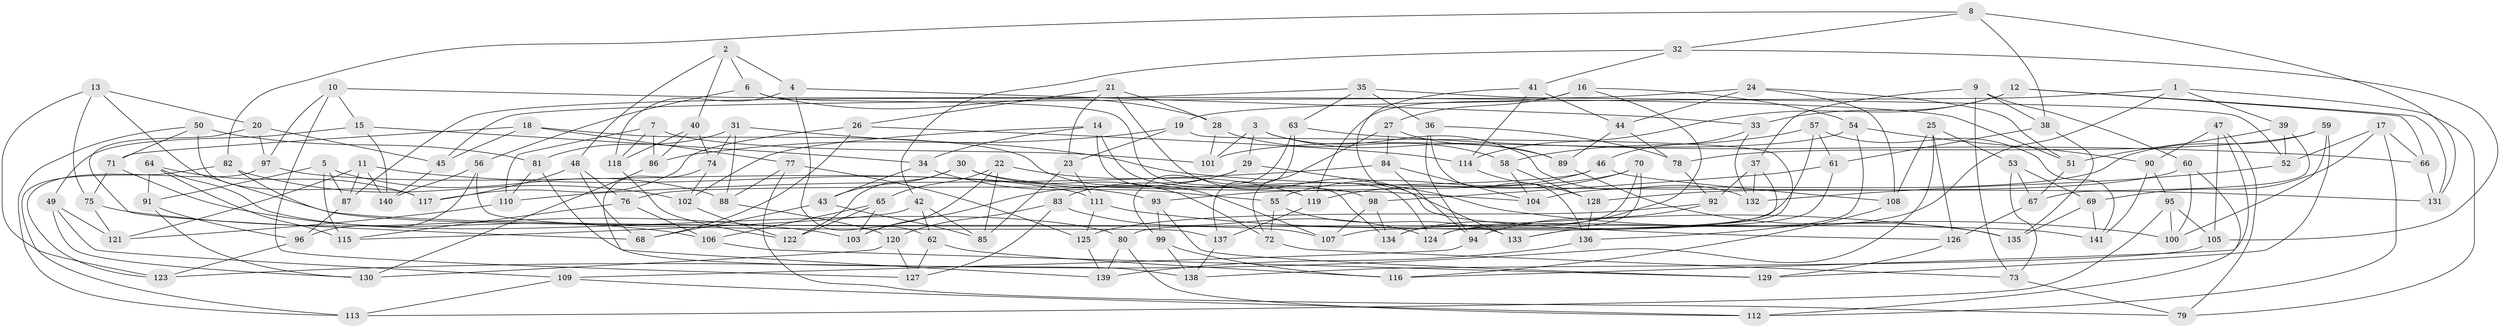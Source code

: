 // Generated by graph-tools (version 1.1) at 2025/57/03/09/25 04:57:23]
// undirected, 141 vertices, 282 edges
graph export_dot {
graph [start="1"]
  node [color=gray90,style=filled];
  1;
  2;
  3;
  4;
  5;
  6;
  7;
  8;
  9;
  10;
  11;
  12;
  13;
  14;
  15;
  16;
  17;
  18;
  19;
  20;
  21;
  22;
  23;
  24;
  25;
  26;
  27;
  28;
  29;
  30;
  31;
  32;
  33;
  34;
  35;
  36;
  37;
  38;
  39;
  40;
  41;
  42;
  43;
  44;
  45;
  46;
  47;
  48;
  49;
  50;
  51;
  52;
  53;
  54;
  55;
  56;
  57;
  58;
  59;
  60;
  61;
  62;
  63;
  64;
  65;
  66;
  67;
  68;
  69;
  70;
  71;
  72;
  73;
  74;
  75;
  76;
  77;
  78;
  79;
  80;
  81;
  82;
  83;
  84;
  85;
  86;
  87;
  88;
  89;
  90;
  91;
  92;
  93;
  94;
  95;
  96;
  97;
  98;
  99;
  100;
  101;
  102;
  103;
  104;
  105;
  106;
  107;
  108;
  109;
  110;
  111;
  112;
  113;
  114;
  115;
  116;
  117;
  118;
  119;
  120;
  121;
  122;
  123;
  124;
  125;
  126;
  127;
  128;
  129;
  130;
  131;
  132;
  133;
  134;
  135;
  136;
  137;
  138;
  139;
  140;
  141;
  1 -- 19;
  1 -- 79;
  1 -- 39;
  1 -- 124;
  2 -- 6;
  2 -- 4;
  2 -- 48;
  2 -- 40;
  3 -- 101;
  3 -- 89;
  3 -- 132;
  3 -- 29;
  4 -- 118;
  4 -- 62;
  4 -- 33;
  5 -- 115;
  5 -- 91;
  5 -- 88;
  5 -- 87;
  6 -- 28;
  6 -- 56;
  6 -- 124;
  7 -- 86;
  7 -- 101;
  7 -- 118;
  7 -- 110;
  8 -- 38;
  8 -- 82;
  8 -- 32;
  8 -- 131;
  9 -- 73;
  9 -- 38;
  9 -- 37;
  9 -- 60;
  10 -- 51;
  10 -- 127;
  10 -- 97;
  10 -- 15;
  11 -- 87;
  11 -- 93;
  11 -- 121;
  11 -- 140;
  12 -- 131;
  12 -- 114;
  12 -- 33;
  12 -- 66;
  13 -- 123;
  13 -- 141;
  13 -- 20;
  13 -- 75;
  14 -- 34;
  14 -- 102;
  14 -- 98;
  14 -- 134;
  15 -- 140;
  15 -- 49;
  15 -- 34;
  16 -- 27;
  16 -- 54;
  16 -- 134;
  16 -- 119;
  17 -- 112;
  17 -- 66;
  17 -- 52;
  17 -- 69;
  18 -- 71;
  18 -- 107;
  18 -- 45;
  18 -- 77;
  19 -- 23;
  19 -- 86;
  19 -- 133;
  20 -- 97;
  20 -- 45;
  20 -- 68;
  21 -- 26;
  21 -- 126;
  21 -- 23;
  21 -- 28;
  22 -- 103;
  22 -- 119;
  22 -- 85;
  22 -- 65;
  23 -- 111;
  23 -- 85;
  24 -- 51;
  24 -- 45;
  24 -- 108;
  24 -- 44;
  25 -- 123;
  25 -- 126;
  25 -- 53;
  25 -- 108;
  26 -- 68;
  26 -- 114;
  26 -- 117;
  27 -- 84;
  27 -- 89;
  27 -- 72;
  28 -- 58;
  28 -- 101;
  29 -- 100;
  29 -- 83;
  29 -- 103;
  30 -- 72;
  30 -- 104;
  30 -- 43;
  30 -- 122;
  31 -- 74;
  31 -- 81;
  31 -- 131;
  31 -- 88;
  32 -- 41;
  32 -- 42;
  32 -- 105;
  33 -- 46;
  33 -- 132;
  34 -- 55;
  34 -- 43;
  35 -- 36;
  35 -- 63;
  35 -- 87;
  35 -- 52;
  36 -- 78;
  36 -- 136;
  36 -- 94;
  37 -- 92;
  37 -- 132;
  37 -- 133;
  38 -- 135;
  38 -- 61;
  39 -- 67;
  39 -- 52;
  39 -- 51;
  40 -- 86;
  40 -- 74;
  40 -- 118;
  41 -- 114;
  41 -- 133;
  41 -- 44;
  42 -- 85;
  42 -- 115;
  42 -- 62;
  43 -- 68;
  43 -- 85;
  44 -- 89;
  44 -- 78;
  45 -- 140;
  46 -- 108;
  46 -- 76;
  46 -- 55;
  47 -- 105;
  47 -- 116;
  47 -- 79;
  47 -- 90;
  48 -- 68;
  48 -- 117;
  48 -- 76;
  49 -- 109;
  49 -- 121;
  49 -- 130;
  50 -- 81;
  50 -- 117;
  50 -- 71;
  50 -- 113;
  51 -- 67;
  52 -- 132;
  53 -- 67;
  53 -- 73;
  53 -- 69;
  54 -- 101;
  54 -- 136;
  54 -- 90;
  55 -- 72;
  55 -- 133;
  56 -- 140;
  56 -- 96;
  56 -- 137;
  57 -- 58;
  57 -- 80;
  57 -- 141;
  57 -- 61;
  58 -- 128;
  58 -- 104;
  59 -- 78;
  59 -- 100;
  59 -- 104;
  59 -- 129;
  60 -- 100;
  60 -- 128;
  60 -- 112;
  61 -- 107;
  61 -- 98;
  62 -- 116;
  62 -- 127;
  63 -- 137;
  63 -- 66;
  63 -- 99;
  64 -- 115;
  64 -- 117;
  64 -- 91;
  64 -- 80;
  65 -- 103;
  65 -- 106;
  65 -- 122;
  66 -- 131;
  67 -- 126;
  69 -- 135;
  69 -- 141;
  70 -- 134;
  70 -- 124;
  70 -- 119;
  70 -- 93;
  71 -- 106;
  71 -- 75;
  72 -- 73;
  73 -- 79;
  74 -- 139;
  74 -- 102;
  75 -- 103;
  75 -- 121;
  76 -- 115;
  76 -- 106;
  77 -- 79;
  77 -- 125;
  77 -- 88;
  78 -- 92;
  80 -- 139;
  80 -- 112;
  81 -- 110;
  81 -- 138;
  82 -- 113;
  82 -- 102;
  82 -- 107;
  83 -- 127;
  83 -- 120;
  83 -- 124;
  84 -- 104;
  84 -- 94;
  84 -- 110;
  86 -- 130;
  87 -- 96;
  88 -- 120;
  89 -- 135;
  90 -- 95;
  90 -- 141;
  91 -- 96;
  91 -- 130;
  92 -- 94;
  92 -- 125;
  93 -- 99;
  93 -- 129;
  94 -- 109;
  95 -- 105;
  95 -- 113;
  95 -- 100;
  96 -- 123;
  97 -- 111;
  97 -- 123;
  98 -- 134;
  98 -- 107;
  99 -- 138;
  99 -- 116;
  102 -- 122;
  105 -- 138;
  106 -- 129;
  108 -- 116;
  109 -- 113;
  109 -- 112;
  110 -- 121;
  111 -- 125;
  111 -- 135;
  114 -- 128;
  118 -- 122;
  119 -- 137;
  120 -- 130;
  120 -- 127;
  125 -- 139;
  126 -- 129;
  128 -- 136;
  136 -- 139;
  137 -- 138;
}
